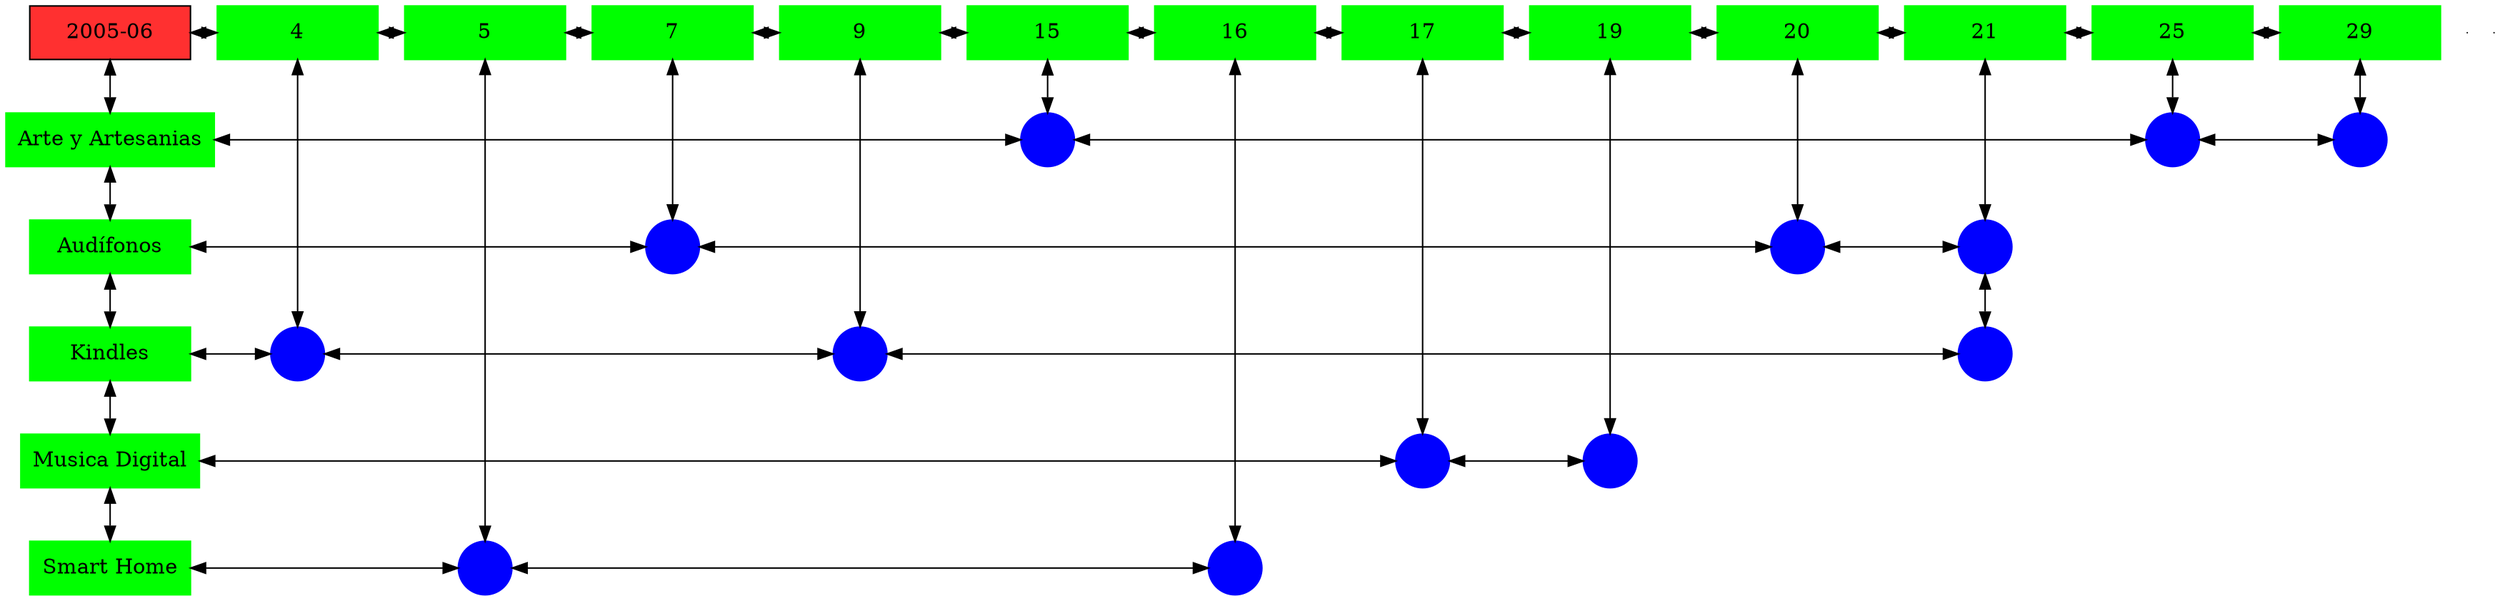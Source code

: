 digraph G{
node[shape="box"];
nodeMt[ label = "2005-06", width = 1.5, style = filled, fillcolor = firebrick1, group = 1 ];
e0[ shape = point, width = 0 ];
e1[ shape = point, width = 0 ];
node0xc002125ea0[label="4",color=green,style =filled,width = 1.5 group=4];
nodeMt->node0xc002125ea0[dir="both"];
{rank=same;nodeMt;node0xc002125ea0;}
node0xc001e55d60[label="5",color=green,style =filled,width = 1.5 group=5];
node0xc002125ea0->node0xc001e55d60[dir="both"];
{rank=same;node0xc002125ea0;node0xc001e55d60;}
node0xc001f4aff0[label="7",color=green,style =filled,width = 1.5 group=7];
node0xc001e55d60->node0xc001f4aff0[dir="both"];
{rank=same;node0xc001e55d60;node0xc001f4aff0;}
node0xc001f10460[label="9",color=green,style =filled,width = 1.5 group=9];
node0xc001f4aff0->node0xc001f10460[dir="both"];
{rank=same;node0xc001f4aff0;node0xc001f10460;}
node0xc0020e0910[label="15",color=green,style =filled,width = 1.5 group=15];
node0xc001f10460->node0xc0020e0910[dir="both"];
{rank=same;node0xc001f10460;node0xc0020e0910;}
node0xc00224cdc0[label="16",color=green,style =filled,width = 1.5 group=16];
node0xc0020e0910->node0xc00224cdc0[dir="both"];
{rank=same;node0xc0020e0910;node0xc00224cdc0;}
node0xc0021cae60[label="17",color=green,style =filled,width = 1.5 group=17];
node0xc00224cdc0->node0xc0021cae60[dir="both"];
{rank=same;node0xc00224cdc0;node0xc0021cae60;}
node0xc00200fa90[label="19",color=green,style =filled,width = 1.5 group=19];
node0xc0021cae60->node0xc00200fa90[dir="both"];
{rank=same;node0xc0021cae60;node0xc00200fa90;}
node0xc001e46a50[label="20",color=green,style =filled,width = 1.5 group=20];
node0xc00200fa90->node0xc001e46a50[dir="both"];
{rank=same;node0xc00200fa90;node0xc001e46a50;}
node0xc002158870[label="21",color=green,style =filled,width = 1.5 group=21];
node0xc001e46a50->node0xc002158870[dir="both"];
{rank=same;node0xc001e46a50;node0xc002158870;}
node0xc0020f3950[label="25",color=green,style =filled,width = 1.5 group=25];
node0xc002158870->node0xc0020f3950[dir="both"];
{rank=same;node0xc002158870;node0xc0020f3950;}
node0xc0021cac80[label="29",color=green,style =filled,width = 1.5 group=29];
node0xc0020f3950->node0xc0021cac80[dir="both"];
{rank=same;node0xc0020f3950;node0xc0021cac80;}
node0xc0020e08c0[label="Arte y Artesanias",color=green,style =filled width = 1.5 group=1];
node0xc0020d9e00[label="",color=blue,style =filled, width = 0.5 group=15 shape=circle];
node0xc0020e08c0->node0xc0020d9e00[dir="both"];
{rank=same;node0xc0020e08c0;node0xc0020d9e00;}
node0xc0020fe380[label="",color=blue,style =filled, width = 0.5 group=25 shape=circle];
node0xc0020d9e00->node0xc0020fe380[dir="both"];
{rank=same;node0xc0020fe380;node0xc0020d9e00;}
node0xc0021c3480[label="",color=blue,style =filled, width = 0.5 group=29 shape=circle];
node0xc0020fe380->node0xc0021c3480[dir="both"];
{rank=same;node0xc0021c3480;node0xc0020fe380;}
node0xc001e46a00[label="Audífonos",color=green,style =filled width = 1.5 group=1];
node0xc001f41800[label="",color=blue,style =filled, width = 0.5 group=7 shape=circle];
node0xc001e46a00->node0xc001f41800[dir="both"];
{rank=same;node0xc001e46a00;node0xc001f41800;}
node0xc001e44800[label="",color=blue,style =filled, width = 0.5 group=20 shape=circle];
node0xc001f41800->node0xc001e44800[dir="both"];
{rank=same;node0xc001e44800;node0xc001f41800;}
node0xc002156c80[label="",color=blue,style =filled, width = 0.5 group=21 shape=circle];
node0xc001e44800->node0xc002156c80[dir="both"];
{rank=same;node0xc002156c80;node0xc001e44800;}
node0xc001f10410[label="Kindles",color=green,style =filled width = 1.5 group=1];
node0xc00212b280[label="",color=blue,style =filled, width = 0.5 group=4 shape=circle];
node0xc001f10410->node0xc00212b280[dir="both"];
{rank=same;node0xc001f10410;node0xc00212b280;}
node0xc001f01e80[label="",color=blue,style =filled, width = 0.5 group=9 shape=circle];
node0xc00212b280->node0xc001f01e80[dir="both"];
{rank=same;node0xc001f01e80;node0xc00212b280;}
node0xc002219b80[label="",color=blue,style =filled, width = 0.5 group=21 shape=circle];
node0xc001f01e80->node0xc002219b80[dir="both"];
{rank=same;node0xc002219b80;node0xc001f01e80;}
node0xc00200fa40[label="Musica Digital",color=green,style =filled width = 1.5 group=1];
node0xc0021c3600[label="",color=blue,style =filled, width = 0.5 group=17 shape=circle];
node0xc00200fa40->node0xc0021c3600[dir="both"];
{rank=same;node0xc00200fa40;node0xc0021c3600;}
node0xc00200da00[label="",color=blue,style =filled, width = 0.5 group=19 shape=circle];
node0xc0021c3600->node0xc00200da00[dir="both"];
{rank=same;node0xc00200da00;node0xc0021c3600;}
node0xc001e55d10[label="Smart Home",color=green,style =filled width = 1.5 group=1];
node0xc001e5c480[label="",color=blue,style =filled, width = 0.5 group=5 shape=circle];
node0xc001e55d10->node0xc001e5c480[dir="both"];
{rank=same;node0xc001e55d10;node0xc001e5c480;}
node0xc002247580[label="",color=blue,style =filled, width = 0.5 group=16 shape=circle];
node0xc001e5c480->node0xc002247580[dir="both"];
{rank=same;node0xc002247580;node0xc001e5c480;}
node0xc002125ea0->node0xc00212b280[dir="both"];
node0xc001e55d60->node0xc001e5c480[dir="both"];
node0xc001f4aff0->node0xc001f41800[dir="both"];
node0xc001f10460->node0xc001f01e80[dir="both"];
node0xc0020e0910->node0xc0020d9e00[dir="both"];
node0xc00224cdc0->node0xc002247580[dir="both"];
node0xc0021cae60->node0xc0021c3600[dir="both"];
node0xc00200fa90->node0xc00200da00[dir="both"];
node0xc001e46a50->node0xc001e44800[dir="both"];
node0xc002158870->node0xc002156c80[dir="both"];
node0xc002156c80->node0xc002219b80[dir="both"];
node0xc0020f3950->node0xc0020fe380[dir="both"];
node0xc0021cac80->node0xc0021c3480[dir="both"];
nodeMt->node0xc0020e08c0[dir="both"];
node0xc0020e08c0->node0xc001e46a00[dir="both"];
node0xc001e46a00->node0xc001f10410[dir="both"];
node0xc001f10410->node0xc00200fa40[dir="both"];
node0xc00200fa40->node0xc001e55d10[dir="both"];
}
